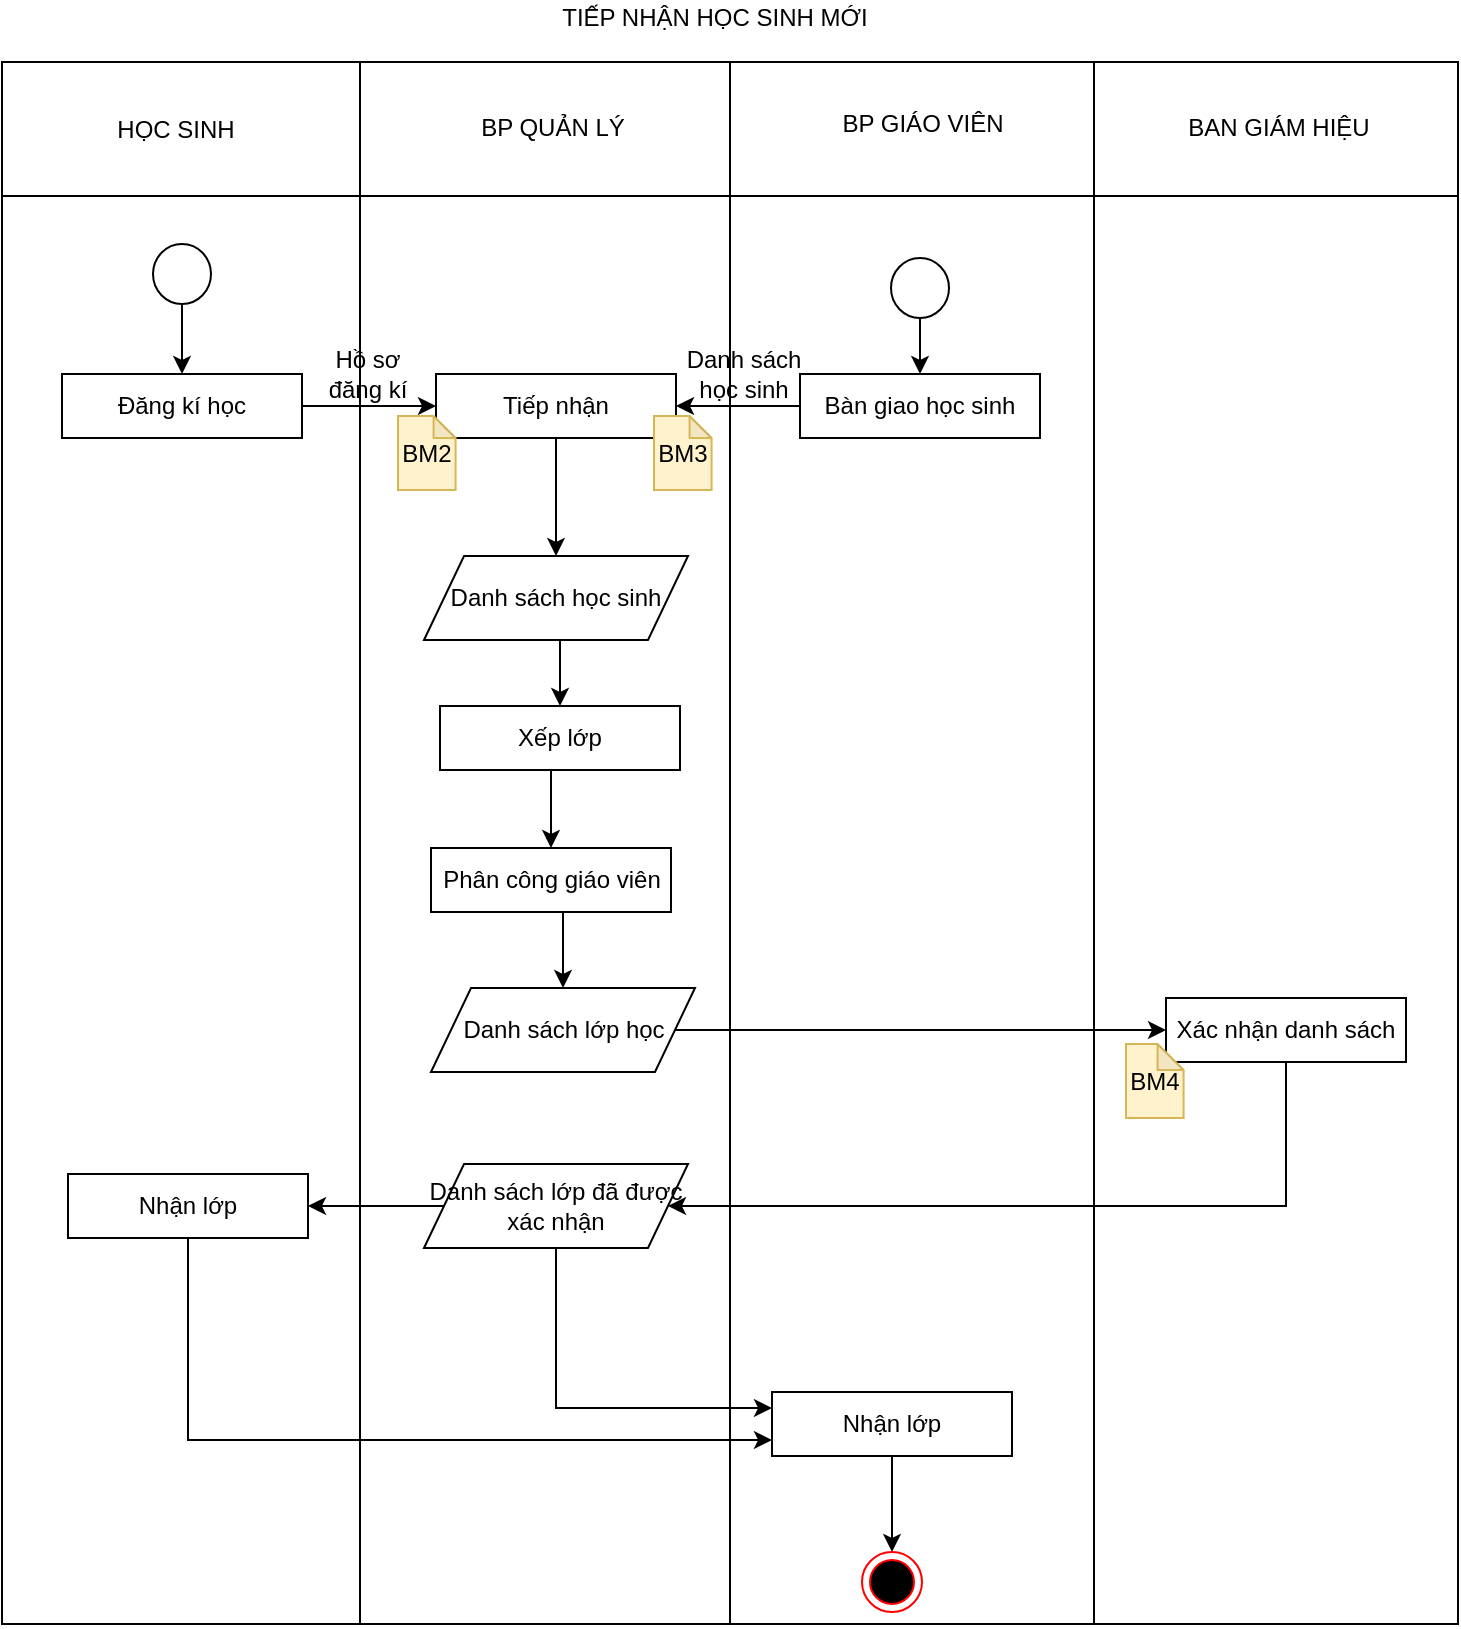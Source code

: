 <mxfile version="14.2.9" type="github">
  <diagram id="GM21wBxc2DHTKVHeBlKp" name="Page-1">
    <mxGraphModel dx="1611" dy="913" grid="0" gridSize="10" guides="1" tooltips="1" connect="1" arrows="1" fold="1" page="1" pageScale="1" pageWidth="850" pageHeight="1100" math="0" shadow="0">
      <root>
        <mxCell id="0" />
        <mxCell id="1" parent="0" />
        <mxCell id="e6wqYFJ9L4pIo_LX10lc-1" value="" style="shape=internalStorage;whiteSpace=wrap;html=1;backgroundOutline=1;dx=179;dy=67;" parent="1" vertex="1">
          <mxGeometry x="77" y="66" width="728" height="781" as="geometry" />
        </mxCell>
        <mxCell id="e6wqYFJ9L4pIo_LX10lc-2" value="HỌC SINH" style="text;html=1;strokeColor=none;fillColor=none;align=center;verticalAlign=middle;whiteSpace=wrap;rounded=0;" parent="1" vertex="1">
          <mxGeometry x="126" y="90" width="76" height="20" as="geometry" />
        </mxCell>
        <mxCell id="e6wqYFJ9L4pIo_LX10lc-4" value="BP QUẢN LÝ" style="text;html=1;align=center;verticalAlign=middle;resizable=0;points=[];autosize=1;" parent="1" vertex="1">
          <mxGeometry x="311" y="90" width="81" height="18" as="geometry" />
        </mxCell>
        <mxCell id="e6wqYFJ9L4pIo_LX10lc-6" value="" style="endArrow=none;html=1;entryX=0.5;entryY=0;entryDx=0;entryDy=0;exitX=0.5;exitY=1;exitDx=0;exitDy=0;" parent="1" source="e6wqYFJ9L4pIo_LX10lc-1" target="e6wqYFJ9L4pIo_LX10lc-1" edge="1">
          <mxGeometry width="50" height="50" relative="1" as="geometry">
            <mxPoint x="279" y="500" as="sourcePoint" />
            <mxPoint x="329" y="450" as="targetPoint" />
          </mxGeometry>
        </mxCell>
        <mxCell id="e6wqYFJ9L4pIo_LX10lc-7" value="" style="endArrow=none;html=1;exitX=0.75;exitY=0;exitDx=0;exitDy=0;entryX=0.75;entryY=1;entryDx=0;entryDy=0;" parent="1" source="e6wqYFJ9L4pIo_LX10lc-1" target="e6wqYFJ9L4pIo_LX10lc-1" edge="1">
          <mxGeometry width="50" height="50" relative="1" as="geometry">
            <mxPoint x="279" y="500" as="sourcePoint" />
            <mxPoint x="329" y="450" as="targetPoint" />
          </mxGeometry>
        </mxCell>
        <mxCell id="e6wqYFJ9L4pIo_LX10lc-8" value="BP GIÁO VIÊN" style="text;html=1;align=center;verticalAlign=middle;resizable=0;points=[];autosize=1;" parent="1" vertex="1">
          <mxGeometry x="492" y="88" width="90" height="18" as="geometry" />
        </mxCell>
        <mxCell id="e6wqYFJ9L4pIo_LX10lc-9" value="BAN GIÁM HIỆU" style="text;html=1;align=center;verticalAlign=middle;resizable=0;points=[];autosize=1;" parent="1" vertex="1">
          <mxGeometry x="664" y="90" width="101" height="18" as="geometry" />
        </mxCell>
        <mxCell id="e6wqYFJ9L4pIo_LX10lc-10" value="" style="ellipse;whiteSpace=wrap;html=1;" parent="1" vertex="1">
          <mxGeometry x="152.5" y="157" width="29" height="30" as="geometry" />
        </mxCell>
        <mxCell id="e6wqYFJ9L4pIo_LX10lc-11" value="" style="endArrow=classic;html=1;exitX=0.5;exitY=1;exitDx=0;exitDy=0;entryX=0.5;entryY=0;entryDx=0;entryDy=0;" parent="1" source="e6wqYFJ9L4pIo_LX10lc-10" target="e6wqYFJ9L4pIo_LX10lc-12" edge="1">
          <mxGeometry width="50" height="50" relative="1" as="geometry">
            <mxPoint x="392" y="500" as="sourcePoint" />
            <mxPoint x="442" y="450" as="targetPoint" />
          </mxGeometry>
        </mxCell>
        <mxCell id="rJRlgSTPhRBSyXRxf0p6-7" style="edgeStyle=orthogonalEdgeStyle;rounded=0;orthogonalLoop=1;jettySize=auto;html=1;exitX=1;exitY=0.5;exitDx=0;exitDy=0;entryX=0;entryY=0.5;entryDx=0;entryDy=0;" edge="1" parent="1" source="e6wqYFJ9L4pIo_LX10lc-12" target="e6wqYFJ9L4pIo_LX10lc-14">
          <mxGeometry relative="1" as="geometry" />
        </mxCell>
        <mxCell id="e6wqYFJ9L4pIo_LX10lc-12" value="Đăng kí học" style="rounded=0;whiteSpace=wrap;html=1;" parent="1" vertex="1">
          <mxGeometry x="107" y="222" width="120" height="32" as="geometry" />
        </mxCell>
        <mxCell id="e6wqYFJ9L4pIo_LX10lc-14" value="Tiếp nhận " style="rounded=0;whiteSpace=wrap;html=1;" parent="1" vertex="1">
          <mxGeometry x="294" y="222" width="120" height="32" as="geometry" />
        </mxCell>
        <mxCell id="rJRlgSTPhRBSyXRxf0p6-4" style="edgeStyle=orthogonalEdgeStyle;rounded=0;orthogonalLoop=1;jettySize=auto;html=1;exitX=0;exitY=0.5;exitDx=0;exitDy=0;" edge="1" parent="1" source="rJRlgSTPhRBSyXRxf0p6-1" target="e6wqYFJ9L4pIo_LX10lc-14">
          <mxGeometry relative="1" as="geometry" />
        </mxCell>
        <mxCell id="rJRlgSTPhRBSyXRxf0p6-1" value="Bàn giao học sinh" style="rounded=0;whiteSpace=wrap;html=1;" vertex="1" parent="1">
          <mxGeometry x="476" y="222" width="120" height="32" as="geometry" />
        </mxCell>
        <mxCell id="rJRlgSTPhRBSyXRxf0p6-14" style="edgeStyle=orthogonalEdgeStyle;rounded=0;orthogonalLoop=1;jettySize=auto;html=1;exitX=0.5;exitY=1;exitDx=0;exitDy=0;" edge="1" parent="1" source="rJRlgSTPhRBSyXRxf0p6-2" target="rJRlgSTPhRBSyXRxf0p6-1">
          <mxGeometry relative="1" as="geometry" />
        </mxCell>
        <mxCell id="rJRlgSTPhRBSyXRxf0p6-2" value="" style="ellipse;whiteSpace=wrap;html=1;" vertex="1" parent="1">
          <mxGeometry x="521.5" y="164" width="29" height="30" as="geometry" />
        </mxCell>
        <mxCell id="rJRlgSTPhRBSyXRxf0p6-6" value="Danh sách học sinh" style="text;html=1;strokeColor=none;fillColor=none;align=center;verticalAlign=middle;whiteSpace=wrap;rounded=0;" vertex="1" parent="1">
          <mxGeometry x="414" y="194" width="68" height="56" as="geometry" />
        </mxCell>
        <mxCell id="rJRlgSTPhRBSyXRxf0p6-8" value="" style="endArrow=classic;html=1;exitX=0.5;exitY=1;exitDx=0;exitDy=0;entryX=0.5;entryY=0;entryDx=0;entryDy=0;" edge="1" parent="1" source="e6wqYFJ9L4pIo_LX10lc-14" target="rJRlgSTPhRBSyXRxf0p6-18">
          <mxGeometry width="50" height="50" relative="1" as="geometry">
            <mxPoint x="399" y="423" as="sourcePoint" />
            <mxPoint x="449" y="373" as="targetPoint" />
          </mxGeometry>
        </mxCell>
        <mxCell id="rJRlgSTPhRBSyXRxf0p6-16" style="edgeStyle=orthogonalEdgeStyle;rounded=0;orthogonalLoop=1;jettySize=auto;html=1;exitX=0.5;exitY=1;exitDx=0;exitDy=0;entryX=0.5;entryY=0;entryDx=0;entryDy=0;" edge="1" parent="1" source="rJRlgSTPhRBSyXRxf0p6-9" target="rJRlgSTPhRBSyXRxf0p6-15">
          <mxGeometry relative="1" as="geometry" />
        </mxCell>
        <mxCell id="rJRlgSTPhRBSyXRxf0p6-9" value="Xếp lớp" style="rounded=0;whiteSpace=wrap;html=1;" vertex="1" parent="1">
          <mxGeometry x="296" y="388" width="120" height="32" as="geometry" />
        </mxCell>
        <mxCell id="rJRlgSTPhRBSyXRxf0p6-10" value="Hồ sơ đăng kí" style="text;html=1;strokeColor=none;fillColor=none;align=center;verticalAlign=middle;whiteSpace=wrap;rounded=0;" vertex="1" parent="1">
          <mxGeometry x="230" y="194" width="60" height="56" as="geometry" />
        </mxCell>
        <mxCell id="rJRlgSTPhRBSyXRxf0p6-24" style="edgeStyle=orthogonalEdgeStyle;rounded=0;orthogonalLoop=1;jettySize=auto;html=1;exitX=0.5;exitY=1;exitDx=0;exitDy=0;entryX=0.5;entryY=0;entryDx=0;entryDy=0;" edge="1" parent="1" source="rJRlgSTPhRBSyXRxf0p6-15" target="rJRlgSTPhRBSyXRxf0p6-22">
          <mxGeometry relative="1" as="geometry" />
        </mxCell>
        <mxCell id="rJRlgSTPhRBSyXRxf0p6-15" value="Phân công giáo viên" style="rounded=0;whiteSpace=wrap;html=1;" vertex="1" parent="1">
          <mxGeometry x="291.5" y="459" width="120" height="32" as="geometry" />
        </mxCell>
        <mxCell id="rJRlgSTPhRBSyXRxf0p6-19" style="edgeStyle=orthogonalEdgeStyle;rounded=0;orthogonalLoop=1;jettySize=auto;html=1;exitX=0.5;exitY=1;exitDx=0;exitDy=0;entryX=0.5;entryY=0;entryDx=0;entryDy=0;" edge="1" parent="1" source="rJRlgSTPhRBSyXRxf0p6-18" target="rJRlgSTPhRBSyXRxf0p6-9">
          <mxGeometry relative="1" as="geometry" />
        </mxCell>
        <mxCell id="rJRlgSTPhRBSyXRxf0p6-18" value="Danh sách học sinh" style="shape=parallelogram;perimeter=parallelogramPerimeter;whiteSpace=wrap;html=1;fixedSize=1;" vertex="1" parent="1">
          <mxGeometry x="288" y="313" width="132" height="42" as="geometry" />
        </mxCell>
        <mxCell id="rJRlgSTPhRBSyXRxf0p6-63" style="edgeStyle=orthogonalEdgeStyle;rounded=0;orthogonalLoop=1;jettySize=auto;html=1;exitX=0.5;exitY=1;exitDx=0;exitDy=0;entryX=1;entryY=0.5;entryDx=0;entryDy=0;" edge="1" parent="1" source="rJRlgSTPhRBSyXRxf0p6-20" target="rJRlgSTPhRBSyXRxf0p6-61">
          <mxGeometry relative="1" as="geometry">
            <Array as="points">
              <mxPoint x="719" y="638" />
            </Array>
          </mxGeometry>
        </mxCell>
        <mxCell id="rJRlgSTPhRBSyXRxf0p6-20" value="Xác nhận danh sách" style="rounded=0;whiteSpace=wrap;html=1;" vertex="1" parent="1">
          <mxGeometry x="659" y="534" width="120" height="32" as="geometry" />
        </mxCell>
        <mxCell id="rJRlgSTPhRBSyXRxf0p6-25" style="edgeStyle=orthogonalEdgeStyle;rounded=0;orthogonalLoop=1;jettySize=auto;html=1;exitX=0;exitY=0.5;exitDx=0;exitDy=0;entryX=1;entryY=0.5;entryDx=0;entryDy=0;" edge="1" parent="1" source="rJRlgSTPhRBSyXRxf0p6-61" target="rJRlgSTPhRBSyXRxf0p6-23">
          <mxGeometry relative="1" as="geometry" />
        </mxCell>
        <mxCell id="rJRlgSTPhRBSyXRxf0p6-27" style="edgeStyle=orthogonalEdgeStyle;rounded=0;orthogonalLoop=1;jettySize=auto;html=1;exitX=1;exitY=0.5;exitDx=0;exitDy=0;entryX=0;entryY=0.5;entryDx=0;entryDy=0;" edge="1" parent="1" source="rJRlgSTPhRBSyXRxf0p6-22" target="rJRlgSTPhRBSyXRxf0p6-20">
          <mxGeometry relative="1" as="geometry" />
        </mxCell>
        <mxCell id="rJRlgSTPhRBSyXRxf0p6-32" style="edgeStyle=orthogonalEdgeStyle;rounded=0;orthogonalLoop=1;jettySize=auto;html=1;entryX=0;entryY=0.25;entryDx=0;entryDy=0;exitX=0.5;exitY=1;exitDx=0;exitDy=0;" edge="1" parent="1" source="rJRlgSTPhRBSyXRxf0p6-61" target="rJRlgSTPhRBSyXRxf0p6-26">
          <mxGeometry relative="1" as="geometry">
            <mxPoint x="357" y="739" as="sourcePoint" />
          </mxGeometry>
        </mxCell>
        <mxCell id="rJRlgSTPhRBSyXRxf0p6-22" value="Danh sách lớp học" style="shape=parallelogram;perimeter=parallelogramPerimeter;whiteSpace=wrap;html=1;fixedSize=1;" vertex="1" parent="1">
          <mxGeometry x="291.5" y="529" width="132" height="42" as="geometry" />
        </mxCell>
        <mxCell id="rJRlgSTPhRBSyXRxf0p6-33" style="edgeStyle=orthogonalEdgeStyle;rounded=0;orthogonalLoop=1;jettySize=auto;html=1;entryX=0;entryY=0.75;entryDx=0;entryDy=0;exitX=0.5;exitY=1;exitDx=0;exitDy=0;" edge="1" parent="1" source="rJRlgSTPhRBSyXRxf0p6-23" target="rJRlgSTPhRBSyXRxf0p6-26">
          <mxGeometry relative="1" as="geometry">
            <mxPoint x="174" y="755" as="sourcePoint" />
          </mxGeometry>
        </mxCell>
        <mxCell id="rJRlgSTPhRBSyXRxf0p6-23" value="Nhận lớp" style="rounded=0;whiteSpace=wrap;html=1;" vertex="1" parent="1">
          <mxGeometry x="110" y="622" width="120" height="32" as="geometry" />
        </mxCell>
        <mxCell id="rJRlgSTPhRBSyXRxf0p6-56" style="edgeStyle=orthogonalEdgeStyle;rounded=0;orthogonalLoop=1;jettySize=auto;html=1;exitX=0.5;exitY=1;exitDx=0;exitDy=0;entryX=0.5;entryY=0;entryDx=0;entryDy=0;" edge="1" parent="1" source="rJRlgSTPhRBSyXRxf0p6-26" target="rJRlgSTPhRBSyXRxf0p6-55">
          <mxGeometry relative="1" as="geometry" />
        </mxCell>
        <mxCell id="rJRlgSTPhRBSyXRxf0p6-26" value="Nhận lớp" style="rounded=0;whiteSpace=wrap;html=1;" vertex="1" parent="1">
          <mxGeometry x="462" y="731" width="120" height="32" as="geometry" />
        </mxCell>
        <mxCell id="rJRlgSTPhRBSyXRxf0p6-29" value="BM3" style="shape=note;whiteSpace=wrap;html=1;backgroundOutline=1;darkOpacity=0.05;size=11;fillColor=#fff2cc;strokeColor=#d6b656;" vertex="1" parent="1">
          <mxGeometry x="403" y="243" width="28.8" height="37" as="geometry" />
        </mxCell>
        <mxCell id="rJRlgSTPhRBSyXRxf0p6-31" value="BM2" style="shape=note;whiteSpace=wrap;html=1;backgroundOutline=1;darkOpacity=0.05;size=11;fillColor=#fff2cc;strokeColor=#d6b656;" vertex="1" parent="1">
          <mxGeometry x="275" y="243" width="28.8" height="37" as="geometry" />
        </mxCell>
        <mxCell id="rJRlgSTPhRBSyXRxf0p6-55" value="" style="ellipse;html=1;shape=endState;fillColor=#000000;strokeColor=#ff0000;" vertex="1" parent="1">
          <mxGeometry x="507" y="811" width="30" height="30" as="geometry" />
        </mxCell>
        <mxCell id="rJRlgSTPhRBSyXRxf0p6-57" value="TIẾP NHẬN HỌC SINH MỚI" style="text;html=1;align=center;verticalAlign=middle;resizable=0;points=[];autosize=1;" vertex="1" parent="1">
          <mxGeometry x="351" y="35" width="164" height="18" as="geometry" />
        </mxCell>
        <mxCell id="rJRlgSTPhRBSyXRxf0p6-58" value="BM4" style="shape=note;whiteSpace=wrap;html=1;backgroundOutline=1;darkOpacity=0.05;size=13;fillColor=#fff2cc;strokeColor=#d6b656;" vertex="1" parent="1">
          <mxGeometry x="639" y="557" width="28.8" height="37" as="geometry" />
        </mxCell>
        <mxCell id="rJRlgSTPhRBSyXRxf0p6-61" value="Danh sách lớp đã được xác nhận" style="shape=parallelogram;perimeter=parallelogramPerimeter;whiteSpace=wrap;html=1;fixedSize=1;" vertex="1" parent="1">
          <mxGeometry x="288" y="617" width="132" height="42" as="geometry" />
        </mxCell>
      </root>
    </mxGraphModel>
  </diagram>
</mxfile>
